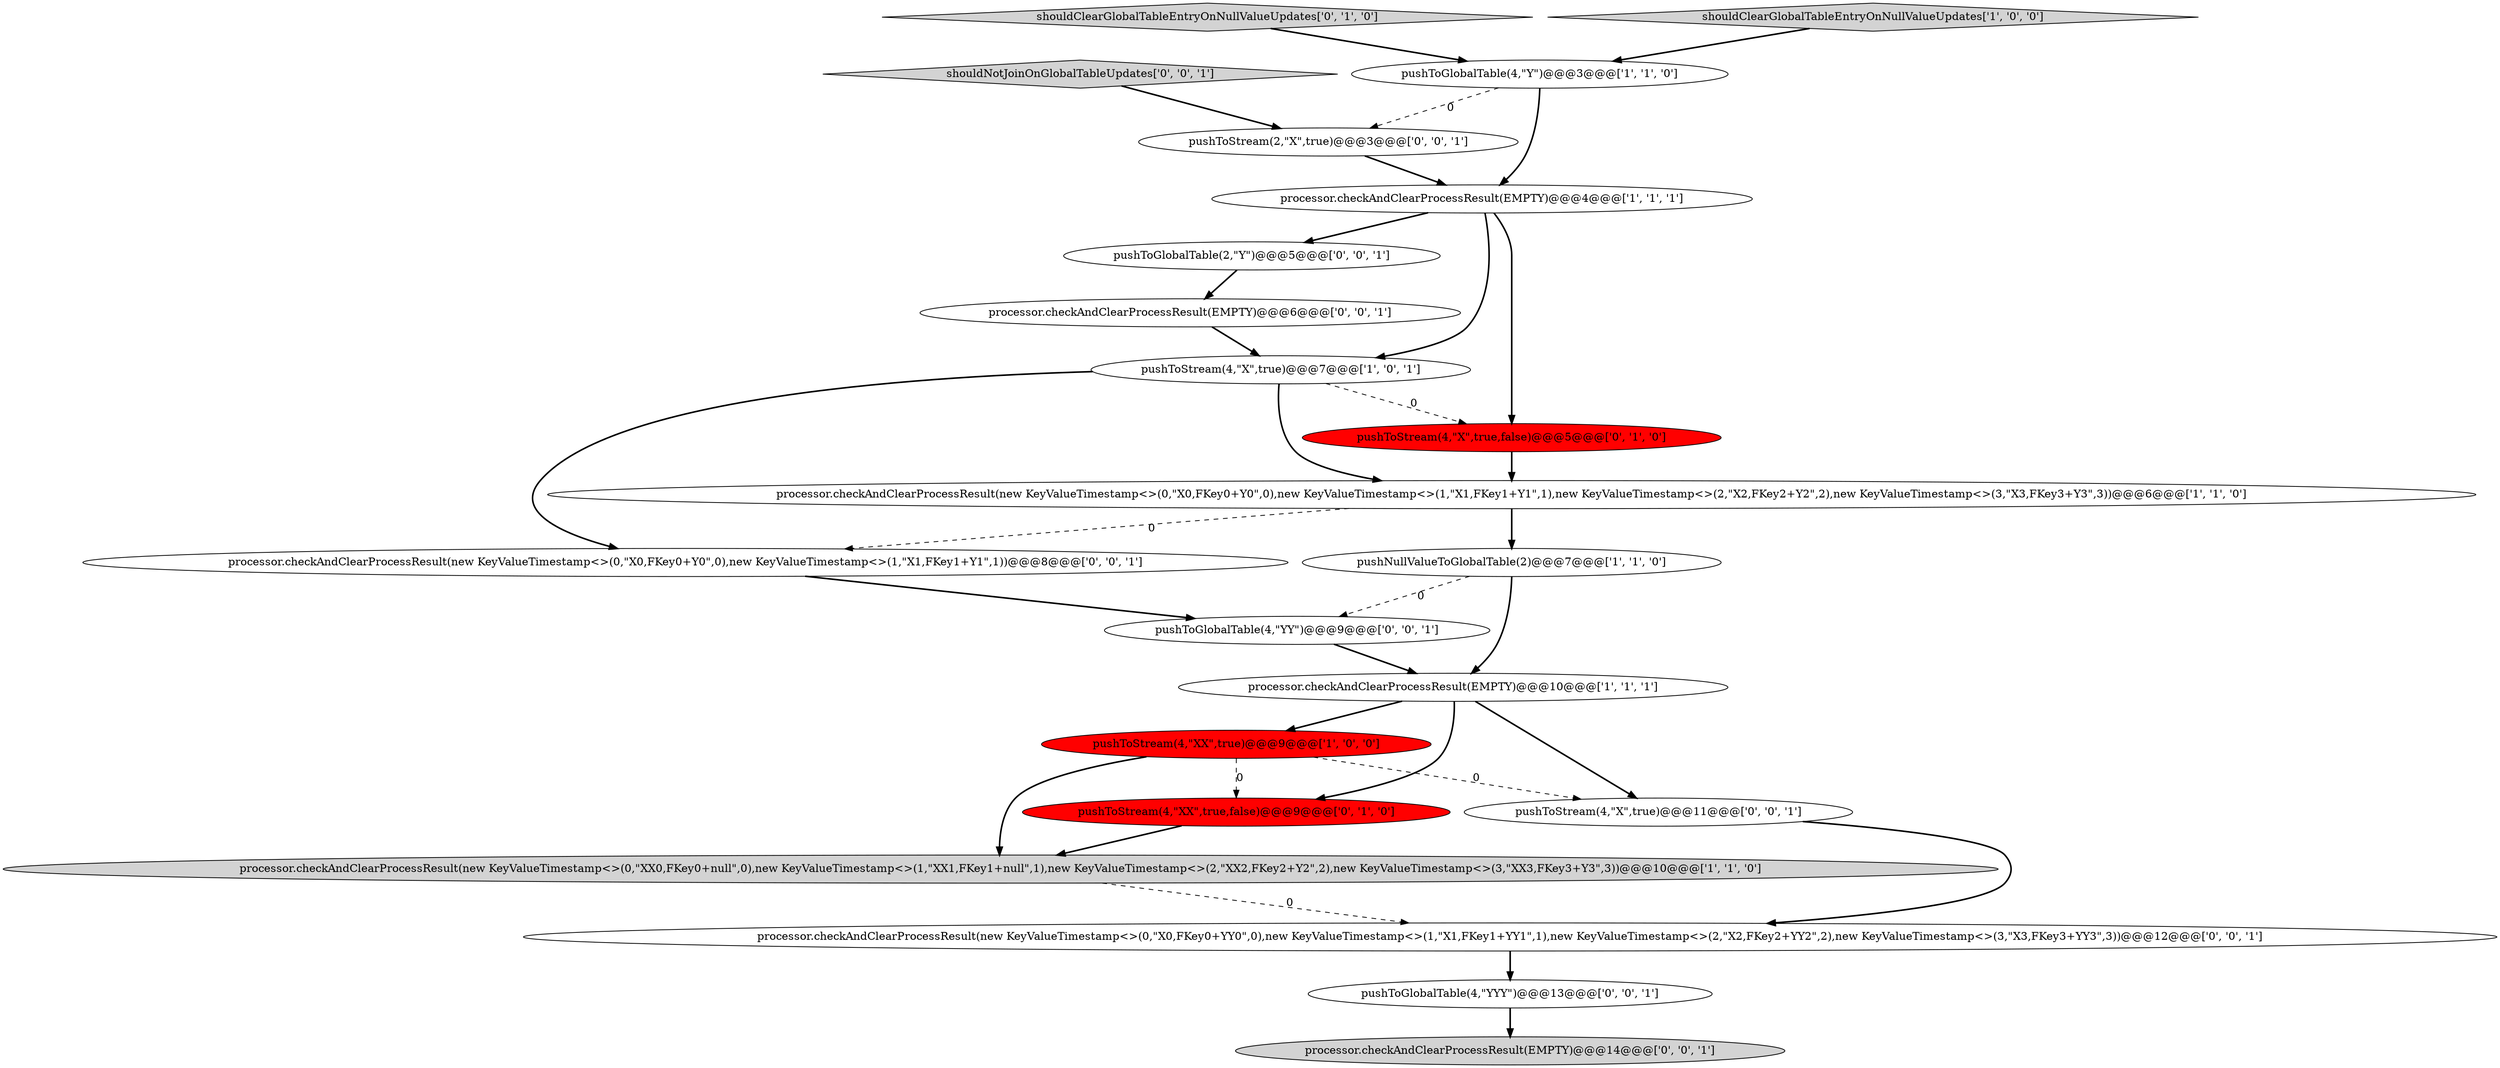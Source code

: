 digraph {
10 [style = filled, label = "pushToStream(4,\"X\",true,false)@@@5@@@['0', '1', '0']", fillcolor = red, shape = ellipse image = "AAA1AAABBB2BBB"];
11 [style = filled, label = "shouldClearGlobalTableEntryOnNullValueUpdates['0', '1', '0']", fillcolor = lightgray, shape = diamond image = "AAA0AAABBB2BBB"];
7 [style = filled, label = "processor.checkAndClearProcessResult(new KeyValueTimestamp<>(0,\"XX0,FKey0+null\",0),new KeyValueTimestamp<>(1,\"XX1,FKey1+null\",1),new KeyValueTimestamp<>(2,\"XX2,FKey2+Y2\",2),new KeyValueTimestamp<>(3,\"XX3,FKey3+Y3\",3))@@@10@@@['1', '1', '0']", fillcolor = lightgray, shape = ellipse image = "AAA0AAABBB1BBB"];
4 [style = filled, label = "pushToStream(4,\"XX\",true)@@@9@@@['1', '0', '0']", fillcolor = red, shape = ellipse image = "AAA1AAABBB1BBB"];
3 [style = filled, label = "processor.checkAndClearProcessResult(EMPTY)@@@4@@@['1', '1', '1']", fillcolor = white, shape = ellipse image = "AAA0AAABBB1BBB"];
1 [style = filled, label = "pushToStream(4,\"X\",true)@@@7@@@['1', '0', '1']", fillcolor = white, shape = ellipse image = "AAA0AAABBB1BBB"];
2 [style = filled, label = "processor.checkAndClearProcessResult(EMPTY)@@@10@@@['1', '1', '1']", fillcolor = white, shape = ellipse image = "AAA0AAABBB1BBB"];
12 [style = filled, label = "processor.checkAndClearProcessResult(new KeyValueTimestamp<>(0,\"X0,FKey0+YY0\",0),new KeyValueTimestamp<>(1,\"X1,FKey1+YY1\",1),new KeyValueTimestamp<>(2,\"X2,FKey2+YY2\",2),new KeyValueTimestamp<>(3,\"X3,FKey3+YY3\",3))@@@12@@@['0', '0', '1']", fillcolor = white, shape = ellipse image = "AAA0AAABBB3BBB"];
16 [style = filled, label = "pushToStream(2,\"X\",true)@@@3@@@['0', '0', '1']", fillcolor = white, shape = ellipse image = "AAA0AAABBB3BBB"];
14 [style = filled, label = "pushToGlobalTable(4,\"YY\")@@@9@@@['0', '0', '1']", fillcolor = white, shape = ellipse image = "AAA0AAABBB3BBB"];
15 [style = filled, label = "pushToGlobalTable(4,\"YYY\")@@@13@@@['0', '0', '1']", fillcolor = white, shape = ellipse image = "AAA0AAABBB3BBB"];
17 [style = filled, label = "processor.checkAndClearProcessResult(EMPTY)@@@6@@@['0', '0', '1']", fillcolor = white, shape = ellipse image = "AAA0AAABBB3BBB"];
5 [style = filled, label = "pushToGlobalTable(4,\"Y\")@@@3@@@['1', '1', '0']", fillcolor = white, shape = ellipse image = "AAA0AAABBB1BBB"];
18 [style = filled, label = "processor.checkAndClearProcessResult(new KeyValueTimestamp<>(0,\"X0,FKey0+Y0\",0),new KeyValueTimestamp<>(1,\"X1,FKey1+Y1\",1))@@@8@@@['0', '0', '1']", fillcolor = white, shape = ellipse image = "AAA0AAABBB3BBB"];
13 [style = filled, label = "shouldNotJoinOnGlobalTableUpdates['0', '0', '1']", fillcolor = lightgray, shape = diamond image = "AAA0AAABBB3BBB"];
8 [style = filled, label = "shouldClearGlobalTableEntryOnNullValueUpdates['1', '0', '0']", fillcolor = lightgray, shape = diamond image = "AAA0AAABBB1BBB"];
19 [style = filled, label = "pushToGlobalTable(2,\"Y\")@@@5@@@['0', '0', '1']", fillcolor = white, shape = ellipse image = "AAA0AAABBB3BBB"];
9 [style = filled, label = "pushToStream(4,\"XX\",true,false)@@@9@@@['0', '1', '0']", fillcolor = red, shape = ellipse image = "AAA1AAABBB2BBB"];
21 [style = filled, label = "processor.checkAndClearProcessResult(EMPTY)@@@14@@@['0', '0', '1']", fillcolor = lightgray, shape = ellipse image = "AAA0AAABBB3BBB"];
20 [style = filled, label = "pushToStream(4,\"X\",true)@@@11@@@['0', '0', '1']", fillcolor = white, shape = ellipse image = "AAA0AAABBB3BBB"];
0 [style = filled, label = "processor.checkAndClearProcessResult(new KeyValueTimestamp<>(0,\"X0,FKey0+Y0\",0),new KeyValueTimestamp<>(1,\"X1,FKey1+Y1\",1),new KeyValueTimestamp<>(2,\"X2,FKey2+Y2\",2),new KeyValueTimestamp<>(3,\"X3,FKey3+Y3\",3))@@@6@@@['1', '1', '0']", fillcolor = white, shape = ellipse image = "AAA0AAABBB1BBB"];
6 [style = filled, label = "pushNullValueToGlobalTable(2)@@@7@@@['1', '1', '0']", fillcolor = white, shape = ellipse image = "AAA0AAABBB1BBB"];
5->3 [style = bold, label=""];
16->3 [style = bold, label=""];
2->20 [style = bold, label=""];
17->1 [style = bold, label=""];
3->1 [style = bold, label=""];
0->6 [style = bold, label=""];
15->21 [style = bold, label=""];
12->15 [style = bold, label=""];
1->18 [style = bold, label=""];
1->0 [style = bold, label=""];
2->9 [style = bold, label=""];
19->17 [style = bold, label=""];
1->10 [style = dashed, label="0"];
6->14 [style = dashed, label="0"];
9->7 [style = bold, label=""];
2->4 [style = bold, label=""];
13->16 [style = bold, label=""];
4->7 [style = bold, label=""];
6->2 [style = bold, label=""];
5->16 [style = dashed, label="0"];
3->10 [style = bold, label=""];
4->9 [style = dashed, label="0"];
11->5 [style = bold, label=""];
8->5 [style = bold, label=""];
3->19 [style = bold, label=""];
4->20 [style = dashed, label="0"];
10->0 [style = bold, label=""];
20->12 [style = bold, label=""];
7->12 [style = dashed, label="0"];
0->18 [style = dashed, label="0"];
14->2 [style = bold, label=""];
18->14 [style = bold, label=""];
}

